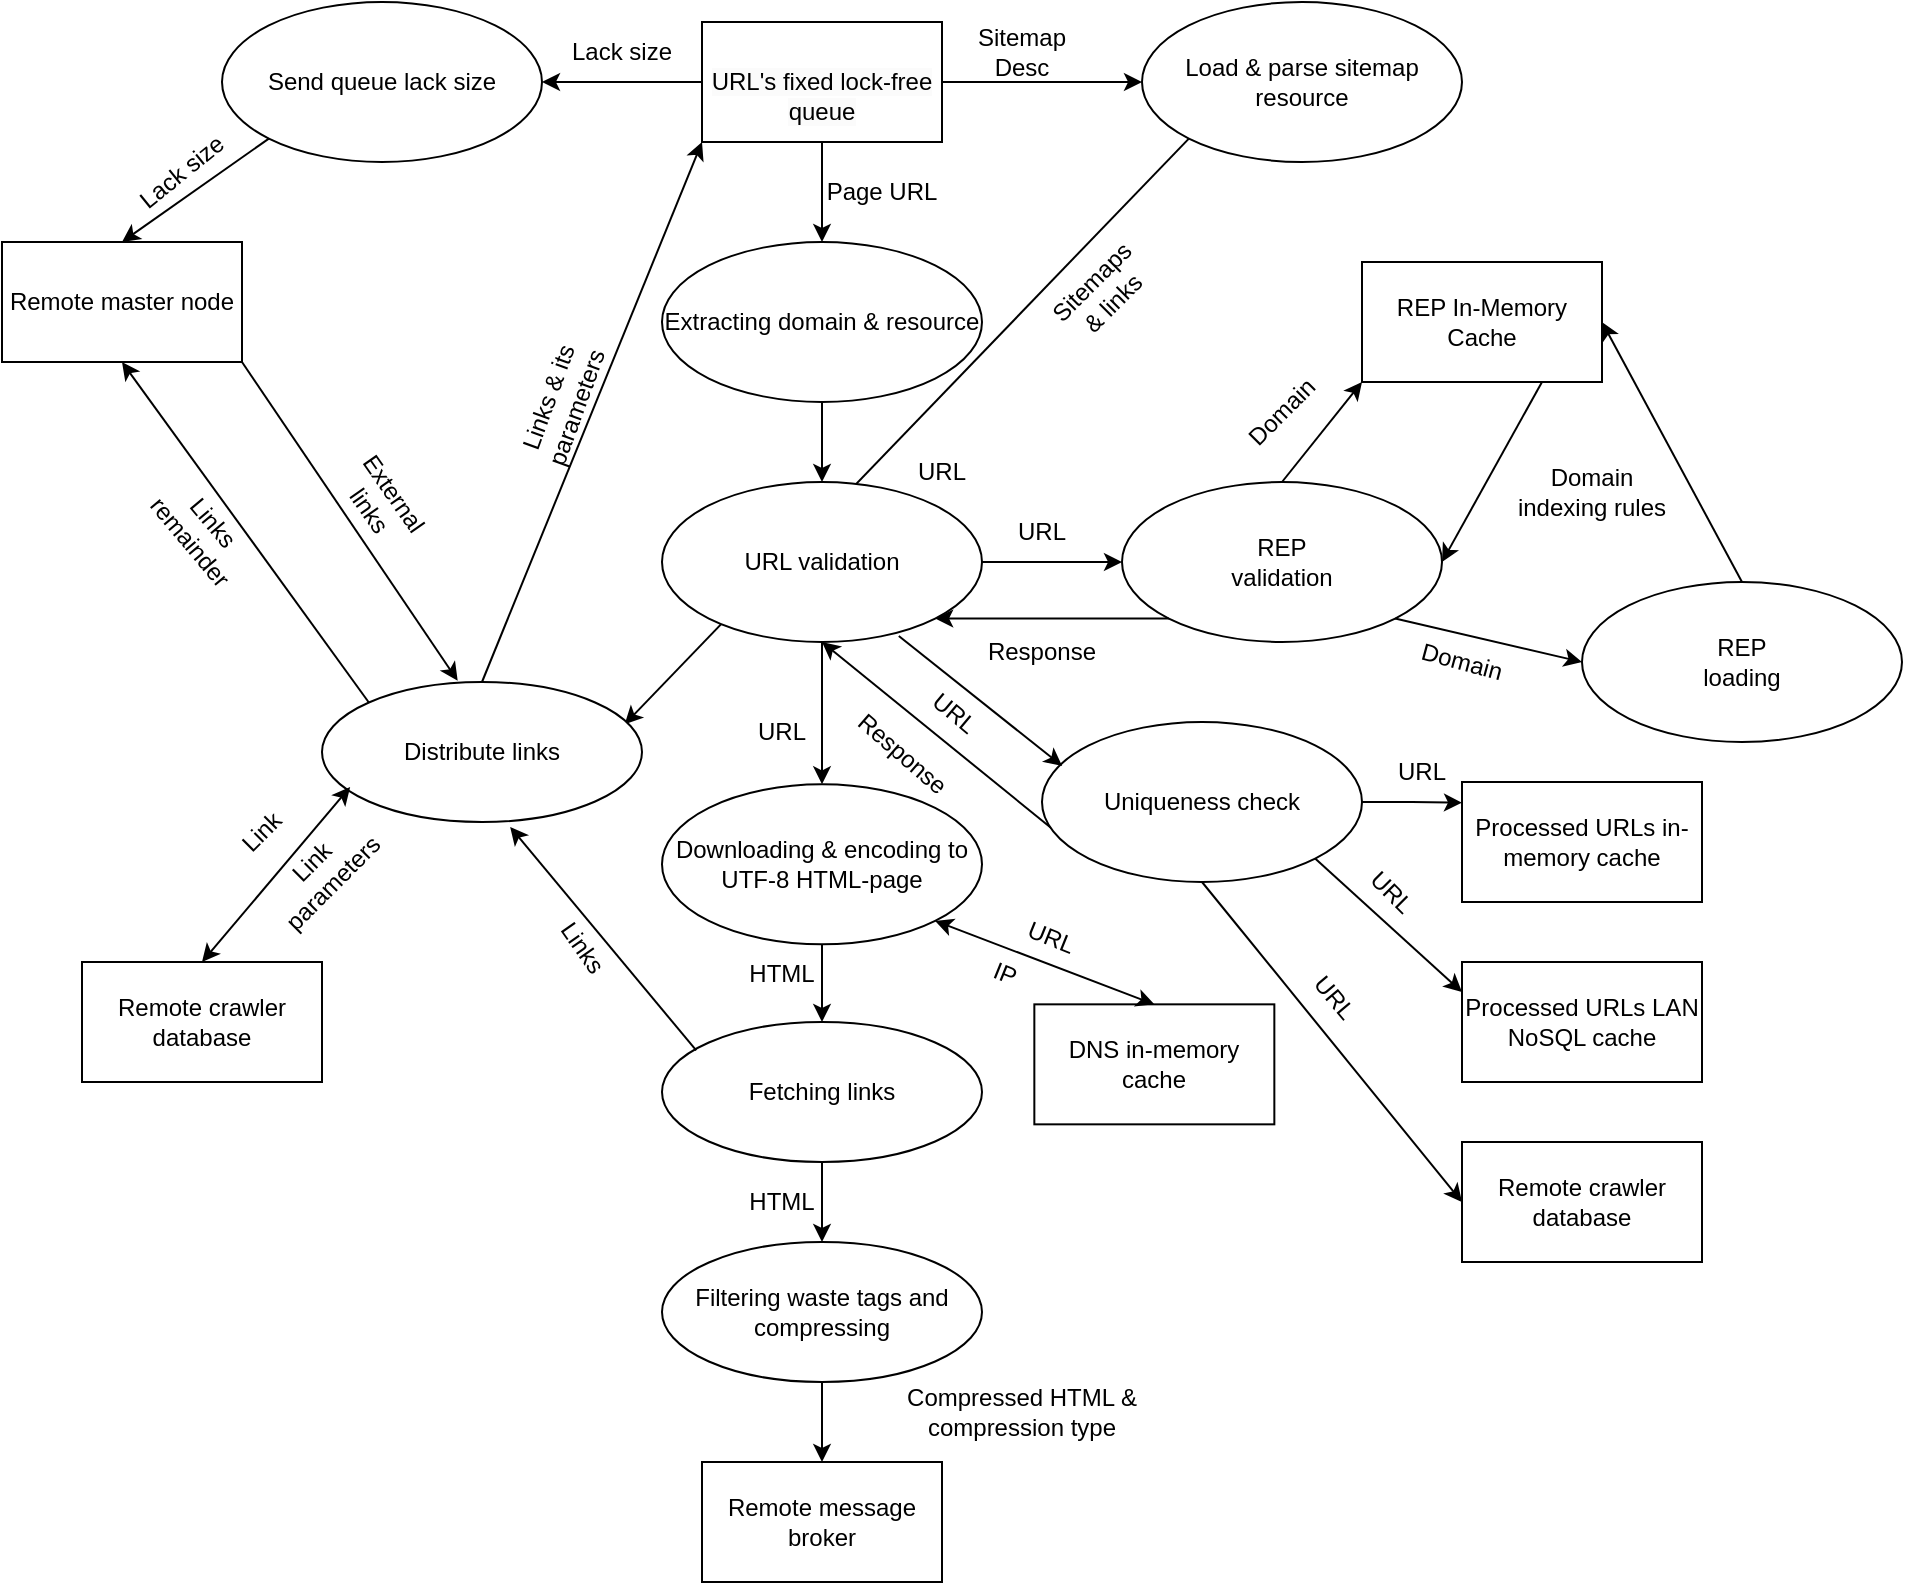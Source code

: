 <mxfile version="23.1.5" type="device">
  <diagram name="Страница — 1" id="eZ_tVCg_h0X2Gm_dTags">
    <mxGraphModel dx="2022" dy="703" grid="1" gridSize="10" guides="1" tooltips="1" connect="1" arrows="1" fold="1" page="1" pageScale="1" pageWidth="827" pageHeight="1169" math="0" shadow="0">
      <root>
        <mxCell id="0" />
        <mxCell id="1" parent="0" />
        <mxCell id="CQ96czjofzC0-EzZkyOq-5" value="" style="endArrow=classic;html=1;rounded=0;exitX=0;exitY=1;exitDx=0;exitDy=0;entryX=0.946;entryY=0.302;entryDx=0;entryDy=0;entryPerimeter=0;" edge="1" parent="1" source="CQ96czjofzC0-EzZkyOq-1" target="QSmbt6kom0b3aY5u2v_s-62">
          <mxGeometry width="50" height="50" relative="1" as="geometry">
            <mxPoint x="300" y="340" as="sourcePoint" />
            <mxPoint x="350" y="290" as="targetPoint" />
          </mxGeometry>
        </mxCell>
        <mxCell id="QSmbt6kom0b3aY5u2v_s-1" value="Extracting domain &amp;amp; resource" style="ellipse;whiteSpace=wrap;html=1;" parent="1" vertex="1">
          <mxGeometry x="80" y="280" width="160" height="80" as="geometry" />
        </mxCell>
        <mxCell id="QSmbt6kom0b3aY5u2v_s-2" value="" style="endArrow=classic;html=1;rounded=0;entryX=0.5;entryY=0;entryDx=0;entryDy=0;exitX=0.5;exitY=1;exitDx=0;exitDy=0;" parent="1" source="QSmbt6kom0b3aY5u2v_s-5" target="QSmbt6kom0b3aY5u2v_s-1" edge="1">
          <mxGeometry width="50" height="50" relative="1" as="geometry">
            <mxPoint x="140" y="240" as="sourcePoint" />
            <mxPoint x="150" y="190" as="targetPoint" />
          </mxGeometry>
        </mxCell>
        <mxCell id="QSmbt6kom0b3aY5u2v_s-3" value="URL" style="text;html=1;strokeColor=none;fillColor=none;align=center;verticalAlign=middle;whiteSpace=wrap;rounded=0;" parent="1" vertex="1">
          <mxGeometry x="240" y="410" width="60" height="30" as="geometry" />
        </mxCell>
        <mxCell id="QSmbt6kom0b3aY5u2v_s-17" value="URL" style="text;html=1;strokeColor=none;fillColor=none;align=center;verticalAlign=middle;whiteSpace=wrap;rounded=0;" parent="1" vertex="1">
          <mxGeometry x="190" y="370" width="60" height="50" as="geometry" />
        </mxCell>
        <mxCell id="QSmbt6kom0b3aY5u2v_s-5" value="&lt;br&gt;&lt;span style=&quot;color: rgb(0, 0, 0); font-family: Helvetica; font-size: 12px; font-style: normal; font-variant-ligatures: normal; font-variant-caps: normal; font-weight: 400; letter-spacing: normal; orphans: 2; text-align: center; text-indent: 0px; text-transform: none; widows: 2; word-spacing: 0px; -webkit-text-stroke-width: 0px; background-color: rgb(251, 251, 251); text-decoration-thickness: initial; text-decoration-style: initial; text-decoration-color: initial; float: none; display: inline !important;&quot;&gt;URL&#39;s fixed lock-free queue&lt;/span&gt;" style="rounded=0;whiteSpace=wrap;html=1;" parent="1" vertex="1">
          <mxGeometry x="100" y="170" width="120" height="60" as="geometry" />
        </mxCell>
        <mxCell id="QSmbt6kom0b3aY5u2v_s-9" value="" style="endArrow=classic;html=1;rounded=0;exitX=0.5;exitY=1;exitDx=0;exitDy=0;entryX=0.5;entryY=0;entryDx=0;entryDy=0;" parent="1" source="QSmbt6kom0b3aY5u2v_s-1" target="QSmbt6kom0b3aY5u2v_s-10" edge="1">
          <mxGeometry width="50" height="50" relative="1" as="geometry">
            <mxPoint x="240" y="490" as="sourcePoint" />
            <mxPoint x="160" y="400" as="targetPoint" />
          </mxGeometry>
        </mxCell>
        <mxCell id="QSmbt6kom0b3aY5u2v_s-10" value="URL validation" style="ellipse;whiteSpace=wrap;html=1;" parent="1" vertex="1">
          <mxGeometry x="80" y="400" width="160" height="80" as="geometry" />
        </mxCell>
        <mxCell id="QSmbt6kom0b3aY5u2v_s-12" value="REP In-Memory Cache" style="rounded=0;whiteSpace=wrap;html=1;" parent="1" vertex="1">
          <mxGeometry x="430" y="290" width="120" height="60" as="geometry" />
        </mxCell>
        <mxCell id="QSmbt6kom0b3aY5u2v_s-14" value="REP&lt;br&gt;validation" style="ellipse;whiteSpace=wrap;html=1;" parent="1" vertex="1">
          <mxGeometry x="310" y="400" width="160" height="80" as="geometry" />
        </mxCell>
        <mxCell id="QSmbt6kom0b3aY5u2v_s-15" value="" style="endArrow=classic;html=1;rounded=0;exitX=1;exitY=0.5;exitDx=0;exitDy=0;entryX=0;entryY=0.5;entryDx=0;entryDy=0;" parent="1" source="QSmbt6kom0b3aY5u2v_s-10" target="QSmbt6kom0b3aY5u2v_s-14" edge="1">
          <mxGeometry width="50" height="50" relative="1" as="geometry">
            <mxPoint x="260" y="460" as="sourcePoint" />
            <mxPoint x="300" y="540" as="targetPoint" />
          </mxGeometry>
        </mxCell>
        <mxCell id="QSmbt6kom0b3aY5u2v_s-16" value="Page URL" style="text;html=1;strokeColor=none;fillColor=none;align=center;verticalAlign=middle;whiteSpace=wrap;rounded=0;" parent="1" vertex="1">
          <mxGeometry x="160" y="240" width="60" height="30" as="geometry" />
        </mxCell>
        <mxCell id="QSmbt6kom0b3aY5u2v_s-19" value="" style="endArrow=classic;html=1;rounded=0;exitX=0.5;exitY=0;exitDx=0;exitDy=0;entryX=0;entryY=1;entryDx=0;entryDy=0;" parent="1" source="QSmbt6kom0b3aY5u2v_s-14" target="QSmbt6kom0b3aY5u2v_s-12" edge="1">
          <mxGeometry width="50" height="50" relative="1" as="geometry">
            <mxPoint x="510" y="430" as="sourcePoint" />
            <mxPoint x="560" y="380" as="targetPoint" />
          </mxGeometry>
        </mxCell>
        <mxCell id="QSmbt6kom0b3aY5u2v_s-20" value="Domain" style="text;html=1;strokeColor=none;fillColor=none;align=center;verticalAlign=middle;whiteSpace=wrap;rounded=0;rotation=-45;" parent="1" vertex="1">
          <mxGeometry x="360" y="350" width="60" height="30" as="geometry" />
        </mxCell>
        <mxCell id="QSmbt6kom0b3aY5u2v_s-22" value="" style="endArrow=classic;html=1;rounded=0;entryX=1;entryY=0.5;entryDx=0;entryDy=0;exitX=0.75;exitY=1;exitDx=0;exitDy=0;" parent="1" source="QSmbt6kom0b3aY5u2v_s-12" target="QSmbt6kom0b3aY5u2v_s-14" edge="1">
          <mxGeometry width="50" height="50" relative="1" as="geometry">
            <mxPoint x="670" y="500" as="sourcePoint" />
            <mxPoint x="720" y="450" as="targetPoint" />
          </mxGeometry>
        </mxCell>
        <mxCell id="QSmbt6kom0b3aY5u2v_s-23" value="Domain indexing rules" style="text;html=1;strokeColor=none;fillColor=none;align=center;verticalAlign=middle;whiteSpace=wrap;rounded=0;" parent="1" vertex="1">
          <mxGeometry x="500" y="390" width="90" height="30" as="geometry" />
        </mxCell>
        <mxCell id="QSmbt6kom0b3aY5u2v_s-25" value="REP&lt;br&gt;loading" style="ellipse;whiteSpace=wrap;html=1;" parent="1" vertex="1">
          <mxGeometry x="540" y="450" width="160" height="80" as="geometry" />
        </mxCell>
        <mxCell id="QSmbt6kom0b3aY5u2v_s-26" value="" style="endArrow=classic;html=1;rounded=0;exitX=1;exitY=1;exitDx=0;exitDy=0;entryX=0;entryY=0.5;entryDx=0;entryDy=0;" parent="1" source="QSmbt6kom0b3aY5u2v_s-14" target="QSmbt6kom0b3aY5u2v_s-25" edge="1">
          <mxGeometry width="50" height="50" relative="1" as="geometry">
            <mxPoint x="360" y="620" as="sourcePoint" />
            <mxPoint x="410" y="570" as="targetPoint" />
          </mxGeometry>
        </mxCell>
        <mxCell id="QSmbt6kom0b3aY5u2v_s-27" value="Domain" style="text;html=1;strokeColor=none;fillColor=none;align=center;verticalAlign=middle;whiteSpace=wrap;rounded=0;rotation=15;" parent="1" vertex="1">
          <mxGeometry x="450" y="475" width="60" height="30" as="geometry" />
        </mxCell>
        <mxCell id="QSmbt6kom0b3aY5u2v_s-28" value="" style="endArrow=classic;html=1;rounded=0;entryX=1;entryY=0.5;entryDx=0;entryDy=0;exitX=0.5;exitY=0;exitDx=0;exitDy=0;" parent="1" source="QSmbt6kom0b3aY5u2v_s-25" target="QSmbt6kom0b3aY5u2v_s-12" edge="1">
          <mxGeometry width="50" height="50" relative="1" as="geometry">
            <mxPoint x="690" y="430" as="sourcePoint" />
            <mxPoint x="740" y="380" as="targetPoint" />
          </mxGeometry>
        </mxCell>
        <mxCell id="QSmbt6kom0b3aY5u2v_s-29" value="" style="endArrow=classic;html=1;rounded=0;exitX=0;exitY=1;exitDx=0;exitDy=0;entryX=1;entryY=1;entryDx=0;entryDy=0;" parent="1" source="QSmbt6kom0b3aY5u2v_s-14" target="QSmbt6kom0b3aY5u2v_s-10" edge="1">
          <mxGeometry width="50" height="50" relative="1" as="geometry">
            <mxPoint x="280" y="580" as="sourcePoint" />
            <mxPoint x="330" y="530" as="targetPoint" />
          </mxGeometry>
        </mxCell>
        <mxCell id="QSmbt6kom0b3aY5u2v_s-30" value="Response" style="text;html=1;strokeColor=none;fillColor=none;align=center;verticalAlign=middle;whiteSpace=wrap;rounded=0;" parent="1" vertex="1">
          <mxGeometry x="240" y="470" width="60" height="30" as="geometry" />
        </mxCell>
        <mxCell id="QSmbt6kom0b3aY5u2v_s-38" style="rounded=0;orthogonalLoop=1;jettySize=auto;html=1;exitX=1;exitY=1;exitDx=0;exitDy=0;entryX=0;entryY=0.25;entryDx=0;entryDy=0;" parent="1" source="QSmbt6kom0b3aY5u2v_s-31" target="QSmbt6kom0b3aY5u2v_s-35" edge="1">
          <mxGeometry relative="1" as="geometry">
            <mxPoint x="406.667" y="680" as="targetPoint" />
          </mxGeometry>
        </mxCell>
        <mxCell id="QSmbt6kom0b3aY5u2v_s-39" style="rounded=0;orthogonalLoop=1;jettySize=auto;html=1;exitX=0.5;exitY=1;exitDx=0;exitDy=0;entryX=0;entryY=0.5;entryDx=0;entryDy=0;" parent="1" source="QSmbt6kom0b3aY5u2v_s-31" target="QSmbt6kom0b3aY5u2v_s-36" edge="1">
          <mxGeometry relative="1" as="geometry">
            <mxPoint x="460" y="750" as="targetPoint" />
          </mxGeometry>
        </mxCell>
        <mxCell id="QSmbt6kom0b3aY5u2v_s-45" style="rounded=0;orthogonalLoop=1;jettySize=auto;html=1;exitX=0;exitY=1;exitDx=0;exitDy=0;entryX=0.5;entryY=1;entryDx=0;entryDy=0;" parent="1" source="QSmbt6kom0b3aY5u2v_s-31" target="QSmbt6kom0b3aY5u2v_s-10" edge="1">
          <mxGeometry relative="1" as="geometry" />
        </mxCell>
        <mxCell id="QSmbt6kom0b3aY5u2v_s-31" value="Uniqueness check" style="ellipse;whiteSpace=wrap;html=1;" parent="1" vertex="1">
          <mxGeometry x="270" y="520" width="160" height="80" as="geometry" />
        </mxCell>
        <mxCell id="QSmbt6kom0b3aY5u2v_s-32" value="" style="endArrow=classic;html=1;rounded=0;exitX=0.74;exitY=0.963;exitDx=0;exitDy=0;exitPerimeter=0;entryX=0.063;entryY=0.275;entryDx=0;entryDy=0;entryPerimeter=0;" parent="1" source="QSmbt6kom0b3aY5u2v_s-10" target="QSmbt6kom0b3aY5u2v_s-31" edge="1">
          <mxGeometry width="50" height="50" relative="1" as="geometry">
            <mxPoint x="400" y="460" as="sourcePoint" />
            <mxPoint x="450" y="410" as="targetPoint" />
          </mxGeometry>
        </mxCell>
        <mxCell id="QSmbt6kom0b3aY5u2v_s-33" value="URL" style="text;html=1;strokeColor=none;fillColor=none;align=center;verticalAlign=middle;whiteSpace=wrap;rounded=0;rotation=40;" parent="1" vertex="1">
          <mxGeometry x="196.42" y="511.17" width="60" height="10" as="geometry" />
        </mxCell>
        <mxCell id="QSmbt6kom0b3aY5u2v_s-34" value="Processed URLs in-memory cache" style="rounded=0;whiteSpace=wrap;html=1;" parent="1" vertex="1">
          <mxGeometry x="480" y="550" width="120" height="60" as="geometry" />
        </mxCell>
        <mxCell id="QSmbt6kom0b3aY5u2v_s-35" value="Processed URLs LAN NoSQL cache" style="rounded=0;whiteSpace=wrap;html=1;" parent="1" vertex="1">
          <mxGeometry x="480" y="640" width="120" height="60" as="geometry" />
        </mxCell>
        <mxCell id="QSmbt6kom0b3aY5u2v_s-36" value="Remote crawler database" style="rounded=0;whiteSpace=wrap;html=1;" parent="1" vertex="1">
          <mxGeometry x="480" y="730" width="120" height="60" as="geometry" />
        </mxCell>
        <mxCell id="QSmbt6kom0b3aY5u2v_s-37" style="edgeStyle=orthogonalEdgeStyle;rounded=0;orthogonalLoop=1;jettySize=auto;html=1;entryX=0;entryY=0.172;entryDx=0;entryDy=0;entryPerimeter=0;" parent="1" source="QSmbt6kom0b3aY5u2v_s-31" target="QSmbt6kom0b3aY5u2v_s-34" edge="1">
          <mxGeometry relative="1" as="geometry" />
        </mxCell>
        <mxCell id="QSmbt6kom0b3aY5u2v_s-41" value="URL" style="text;html=1;strokeColor=none;fillColor=none;align=center;verticalAlign=middle;whiteSpace=wrap;rounded=0;" parent="1" vertex="1">
          <mxGeometry x="430" y="530" width="60" height="30" as="geometry" />
        </mxCell>
        <mxCell id="QSmbt6kom0b3aY5u2v_s-42" value="URL" style="text;html=1;strokeColor=none;fillColor=none;align=center;verticalAlign=middle;whiteSpace=wrap;rounded=0;rotation=45;" parent="1" vertex="1">
          <mxGeometry x="414.52" y="597.73" width="60" height="14.5" as="geometry" />
        </mxCell>
        <mxCell id="QSmbt6kom0b3aY5u2v_s-43" value="URL" style="text;html=1;strokeColor=none;fillColor=none;align=center;verticalAlign=middle;whiteSpace=wrap;rounded=0;rotation=50;" parent="1" vertex="1">
          <mxGeometry x="386.17" y="648.21" width="60" height="20" as="geometry" />
        </mxCell>
        <mxCell id="QSmbt6kom0b3aY5u2v_s-46" value="Response" style="text;html=1;strokeColor=none;fillColor=none;align=center;verticalAlign=middle;whiteSpace=wrap;rounded=0;rotation=41;" parent="1" vertex="1">
          <mxGeometry x="170" y="521.17" width="60" height="30" as="geometry" />
        </mxCell>
        <mxCell id="QSmbt6kom0b3aY5u2v_s-47" value="" style="endArrow=classic;html=1;rounded=0;exitX=0.5;exitY=1;exitDx=0;exitDy=0;entryX=0.5;entryY=0;entryDx=0;entryDy=0;" parent="1" source="QSmbt6kom0b3aY5u2v_s-10" target="QSmbt6kom0b3aY5u2v_s-48" edge="1">
          <mxGeometry width="50" height="50" relative="1" as="geometry">
            <mxPoint x="120" y="650" as="sourcePoint" />
            <mxPoint x="160" y="560" as="targetPoint" />
          </mxGeometry>
        </mxCell>
        <mxCell id="QSmbt6kom0b3aY5u2v_s-48" value="Downloading &amp;amp; encoding to UTF-8 HTML-page" style="ellipse;whiteSpace=wrap;html=1;" parent="1" vertex="1">
          <mxGeometry x="80" y="551.17" width="160" height="80" as="geometry" />
        </mxCell>
        <mxCell id="QSmbt6kom0b3aY5u2v_s-49" value="URL" style="text;html=1;strokeColor=none;fillColor=none;align=center;verticalAlign=middle;whiteSpace=wrap;rounded=0;" parent="1" vertex="1">
          <mxGeometry x="110" y="500" width="60" height="50" as="geometry" />
        </mxCell>
        <mxCell id="QSmbt6kom0b3aY5u2v_s-50" value="Fetching links" style="ellipse;whiteSpace=wrap;html=1;" parent="1" vertex="1">
          <mxGeometry x="80" y="670" width="160" height="70" as="geometry" />
        </mxCell>
        <mxCell id="QSmbt6kom0b3aY5u2v_s-51" value="" style="endArrow=classic;html=1;rounded=0;exitX=0.5;exitY=1;exitDx=0;exitDy=0;entryX=0.5;entryY=0;entryDx=0;entryDy=0;" parent="1" source="QSmbt6kom0b3aY5u2v_s-48" target="QSmbt6kom0b3aY5u2v_s-50" edge="1">
          <mxGeometry width="50" height="50" relative="1" as="geometry">
            <mxPoint x="60" y="690" as="sourcePoint" />
            <mxPoint x="110" y="640" as="targetPoint" />
          </mxGeometry>
        </mxCell>
        <mxCell id="QSmbt6kom0b3aY5u2v_s-52" value="" style="endArrow=classic;html=1;rounded=0;exitX=0.5;exitY=1;exitDx=0;exitDy=0;entryX=0.5;entryY=0;entryDx=0;entryDy=0;" parent="1" source="QSmbt6kom0b3aY5u2v_s-50" target="QSmbt6kom0b3aY5u2v_s-55" edge="1">
          <mxGeometry width="50" height="50" relative="1" as="geometry">
            <mxPoint x="100" y="860" as="sourcePoint" />
            <mxPoint x="160" y="800" as="targetPoint" />
          </mxGeometry>
        </mxCell>
        <mxCell id="QSmbt6kom0b3aY5u2v_s-53" value="HTML" style="text;html=1;strokeColor=none;fillColor=none;align=center;verticalAlign=middle;whiteSpace=wrap;rounded=0;" parent="1" vertex="1">
          <mxGeometry x="110" y="631.17" width="60" height="30" as="geometry" />
        </mxCell>
        <mxCell id="QSmbt6kom0b3aY5u2v_s-54" value="HTML" style="text;html=1;strokeColor=none;fillColor=none;align=center;verticalAlign=middle;whiteSpace=wrap;rounded=0;" parent="1" vertex="1">
          <mxGeometry x="110" y="745" width="60" height="30" as="geometry" />
        </mxCell>
        <mxCell id="QSmbt6kom0b3aY5u2v_s-58" style="edgeStyle=orthogonalEdgeStyle;rounded=0;orthogonalLoop=1;jettySize=auto;html=1;exitX=0.5;exitY=1;exitDx=0;exitDy=0;" parent="1" source="QSmbt6kom0b3aY5u2v_s-55" target="QSmbt6kom0b3aY5u2v_s-57" edge="1">
          <mxGeometry relative="1" as="geometry" />
        </mxCell>
        <mxCell id="QSmbt6kom0b3aY5u2v_s-55" value="Filtering waste tags and compressing" style="ellipse;whiteSpace=wrap;html=1;" parent="1" vertex="1">
          <mxGeometry x="80" y="780" width="160" height="70" as="geometry" />
        </mxCell>
        <mxCell id="QSmbt6kom0b3aY5u2v_s-57" value="Remote message broker" style="rounded=0;whiteSpace=wrap;html=1;" parent="1" vertex="1">
          <mxGeometry x="100" y="890" width="120" height="60" as="geometry" />
        </mxCell>
        <mxCell id="QSmbt6kom0b3aY5u2v_s-59" value="Compressed HTML &amp;amp; compression type" style="text;html=1;strokeColor=none;fillColor=none;align=center;verticalAlign=middle;whiteSpace=wrap;rounded=0;" parent="1" vertex="1">
          <mxGeometry x="190" y="850" width="140" height="30" as="geometry" />
        </mxCell>
        <mxCell id="QSmbt6kom0b3aY5u2v_s-61" value="" style="endArrow=classic;html=1;rounded=0;exitX=0.107;exitY=0.203;exitDx=0;exitDy=0;entryX=0.588;entryY=1.035;entryDx=0;entryDy=0;exitPerimeter=0;entryPerimeter=0;" parent="1" source="QSmbt6kom0b3aY5u2v_s-50" target="QSmbt6kom0b3aY5u2v_s-62" edge="1">
          <mxGeometry width="50" height="50" relative="1" as="geometry">
            <mxPoint x="20" y="660" as="sourcePoint" />
            <mxPoint x="70" y="610" as="targetPoint" />
          </mxGeometry>
        </mxCell>
        <mxCell id="QSmbt6kom0b3aY5u2v_s-62" value="Distribute links" style="ellipse;whiteSpace=wrap;html=1;" parent="1" vertex="1">
          <mxGeometry x="-90" y="500" width="160" height="70" as="geometry" />
        </mxCell>
        <mxCell id="QSmbt6kom0b3aY5u2v_s-63" value="Links" style="text;html=1;strokeColor=none;fillColor=none;align=center;verticalAlign=middle;whiteSpace=wrap;rounded=0;rotation=55;" parent="1" vertex="1">
          <mxGeometry x="10" y="618.21" width="60" height="30" as="geometry" />
        </mxCell>
        <mxCell id="QSmbt6kom0b3aY5u2v_s-64" value="" style="endArrow=classic;html=1;rounded=0;exitX=0.5;exitY=0;exitDx=0;exitDy=0;entryX=0;entryY=1;entryDx=0;entryDy=0;" parent="1" source="QSmbt6kom0b3aY5u2v_s-62" target="QSmbt6kom0b3aY5u2v_s-5" edge="1">
          <mxGeometry width="50" height="50" relative="1" as="geometry">
            <mxPoint x="-70" y="440" as="sourcePoint" />
            <mxPoint x="-20" y="390" as="targetPoint" />
          </mxGeometry>
        </mxCell>
        <mxCell id="QSmbt6kom0b3aY5u2v_s-65" value="Links &amp;amp; its parameters" style="text;html=1;strokeColor=none;fillColor=none;align=center;verticalAlign=middle;whiteSpace=wrap;rounded=0;rotation=-70;" parent="1" vertex="1">
          <mxGeometry y="350.0" width="60" height="20" as="geometry" />
        </mxCell>
        <mxCell id="QSmbt6kom0b3aY5u2v_s-66" value="Remote master node" style="rounded=0;whiteSpace=wrap;html=1;" parent="1" vertex="1">
          <mxGeometry x="-250" y="280" width="120" height="60" as="geometry" />
        </mxCell>
        <mxCell id="QSmbt6kom0b3aY5u2v_s-67" value="" style="endArrow=classic;html=1;rounded=0;entryX=0.5;entryY=1;entryDx=0;entryDy=0;exitX=0;exitY=0;exitDx=0;exitDy=0;" parent="1" source="QSmbt6kom0b3aY5u2v_s-62" target="QSmbt6kom0b3aY5u2v_s-66" edge="1">
          <mxGeometry width="50" height="50" relative="1" as="geometry">
            <mxPoint x="-56" y="505" as="sourcePoint" />
            <mxPoint x="-120" y="630" as="targetPoint" />
          </mxGeometry>
        </mxCell>
        <mxCell id="QSmbt6kom0b3aY5u2v_s-68" value="Links&lt;br&gt;remainder" style="text;html=1;strokeColor=none;fillColor=none;align=center;verticalAlign=middle;whiteSpace=wrap;rounded=0;rotation=50;" parent="1" vertex="1">
          <mxGeometry x="-180" y="410" width="60" height="30" as="geometry" />
        </mxCell>
        <mxCell id="QSmbt6kom0b3aY5u2v_s-71" value="" style="endArrow=classic;html=1;rounded=0;exitX=1;exitY=1;exitDx=0;exitDy=0;entryX=0.424;entryY=-0.009;entryDx=0;entryDy=0;entryPerimeter=0;" parent="1" source="QSmbt6kom0b3aY5u2v_s-66" target="QSmbt6kom0b3aY5u2v_s-62" edge="1">
          <mxGeometry width="50" height="50" relative="1" as="geometry">
            <mxPoint x="-70" y="390" as="sourcePoint" />
            <mxPoint x="40" y="120" as="targetPoint" />
          </mxGeometry>
        </mxCell>
        <mxCell id="QSmbt6kom0b3aY5u2v_s-72" value="External links" style="text;html=1;strokeColor=none;fillColor=none;align=center;verticalAlign=middle;whiteSpace=wrap;rounded=0;rotation=55;" parent="1" vertex="1">
          <mxGeometry x="-90" y="400.0" width="60" height="20" as="geometry" />
        </mxCell>
        <mxCell id="QSmbt6kom0b3aY5u2v_s-75" value="Remote crawler database" style="rounded=0;whiteSpace=wrap;html=1;" parent="1" vertex="1">
          <mxGeometry x="-210" y="640.0" width="120" height="60" as="geometry" />
        </mxCell>
        <mxCell id="QSmbt6kom0b3aY5u2v_s-77" value="" style="endArrow=classic;startArrow=classic;html=1;rounded=0;entryX=0.088;entryY=0.75;entryDx=0;entryDy=0;entryPerimeter=0;exitX=0.5;exitY=0;exitDx=0;exitDy=0;" parent="1" source="QSmbt6kom0b3aY5u2v_s-75" target="QSmbt6kom0b3aY5u2v_s-62" edge="1">
          <mxGeometry width="50" height="50" relative="1" as="geometry">
            <mxPoint x="-190" y="620" as="sourcePoint" />
            <mxPoint x="-140" y="570" as="targetPoint" />
          </mxGeometry>
        </mxCell>
        <mxCell id="QSmbt6kom0b3aY5u2v_s-78" value="Link" style="text;html=1;strokeColor=none;fillColor=none;align=center;verticalAlign=middle;whiteSpace=wrap;rounded=0;rotation=-45;" parent="1" vertex="1">
          <mxGeometry x="-140" y="565" width="40" height="20" as="geometry" />
        </mxCell>
        <mxCell id="QSmbt6kom0b3aY5u2v_s-79" value="Link parameters" style="text;html=1;strokeColor=none;fillColor=none;align=center;verticalAlign=middle;whiteSpace=wrap;rounded=0;rotation=-45;" parent="1" vertex="1">
          <mxGeometry x="-110" y="585" width="40" height="20" as="geometry" />
        </mxCell>
        <mxCell id="QSmbt6kom0b3aY5u2v_s-81" value="DNS in-memory cache" style="rounded=0;whiteSpace=wrap;html=1;" parent="1" vertex="1">
          <mxGeometry x="266.17" y="661.17" width="120" height="60" as="geometry" />
        </mxCell>
        <mxCell id="QSmbt6kom0b3aY5u2v_s-82" value="" style="endArrow=classic;startArrow=classic;html=1;rounded=0;entryX=1;entryY=1;entryDx=0;entryDy=0;exitX=0.5;exitY=0;exitDx=0;exitDy=0;" parent="1" source="QSmbt6kom0b3aY5u2v_s-81" target="QSmbt6kom0b3aY5u2v_s-48" edge="1">
          <mxGeometry width="50" height="50" relative="1" as="geometry">
            <mxPoint y="800" as="sourcePoint" />
            <mxPoint x="50" y="750" as="targetPoint" />
          </mxGeometry>
        </mxCell>
        <mxCell id="QSmbt6kom0b3aY5u2v_s-83" value="URL" style="text;html=1;strokeColor=none;fillColor=none;align=center;verticalAlign=middle;whiteSpace=wrap;rounded=0;rotation=22;" parent="1" vertex="1">
          <mxGeometry x="256.42" y="618.21" width="36.79" height="20" as="geometry" />
        </mxCell>
        <mxCell id="QSmbt6kom0b3aY5u2v_s-86" value="IP" style="text;html=1;strokeColor=none;fillColor=none;align=center;verticalAlign=middle;whiteSpace=wrap;rounded=0;rotation=22;" parent="1" vertex="1">
          <mxGeometry x="233.21" y="636.17" width="36.79" height="20" as="geometry" />
        </mxCell>
        <mxCell id="QSmbt6kom0b3aY5u2v_s-88" value="Send queue lack size" style="ellipse;whiteSpace=wrap;html=1;" parent="1" vertex="1">
          <mxGeometry x="-140" y="160" width="160" height="80" as="geometry" />
        </mxCell>
        <mxCell id="QSmbt6kom0b3aY5u2v_s-90" value="Lack size" style="text;html=1;strokeColor=none;fillColor=none;align=center;verticalAlign=middle;whiteSpace=wrap;rounded=0;" parent="1" vertex="1">
          <mxGeometry x="30" y="170" width="60" height="30" as="geometry" />
        </mxCell>
        <mxCell id="QSmbt6kom0b3aY5u2v_s-91" value="" style="endArrow=classic;html=1;rounded=0;exitX=0;exitY=0.5;exitDx=0;exitDy=0;entryX=1;entryY=0.5;entryDx=0;entryDy=0;" parent="1" source="QSmbt6kom0b3aY5u2v_s-5" target="QSmbt6kom0b3aY5u2v_s-88" edge="1">
          <mxGeometry width="50" height="50" relative="1" as="geometry">
            <mxPoint x="-20" y="350" as="sourcePoint" />
            <mxPoint x="30" y="300" as="targetPoint" />
          </mxGeometry>
        </mxCell>
        <mxCell id="QSmbt6kom0b3aY5u2v_s-92" value="" style="endArrow=classic;html=1;rounded=0;exitX=0;exitY=1;exitDx=0;exitDy=0;entryX=0.5;entryY=0;entryDx=0;entryDy=0;" parent="1" source="QSmbt6kom0b3aY5u2v_s-88" target="QSmbt6kom0b3aY5u2v_s-66" edge="1">
          <mxGeometry width="50" height="50" relative="1" as="geometry">
            <mxPoint x="-40" y="340" as="sourcePoint" />
            <mxPoint x="10" y="290" as="targetPoint" />
          </mxGeometry>
        </mxCell>
        <mxCell id="QSmbt6kom0b3aY5u2v_s-93" value="Lack size" style="text;html=1;strokeColor=none;fillColor=none;align=center;verticalAlign=middle;whiteSpace=wrap;rounded=0;rotation=321;" parent="1" vertex="1">
          <mxGeometry x="-190" y="230" width="60" height="30" as="geometry" />
        </mxCell>
        <mxCell id="CQ96czjofzC0-EzZkyOq-1" value="Load &amp;amp; parse sitemap resource" style="ellipse;whiteSpace=wrap;html=1;" vertex="1" parent="1">
          <mxGeometry x="320" y="160" width="160" height="80" as="geometry" />
        </mxCell>
        <mxCell id="CQ96czjofzC0-EzZkyOq-2" value="" style="endArrow=classic;html=1;rounded=0;exitX=1;exitY=0.5;exitDx=0;exitDy=0;entryX=0;entryY=0.5;entryDx=0;entryDy=0;" edge="1" parent="1" source="QSmbt6kom0b3aY5u2v_s-5" target="CQ96czjofzC0-EzZkyOq-1">
          <mxGeometry width="50" height="50" relative="1" as="geometry">
            <mxPoint x="380" y="290" as="sourcePoint" />
            <mxPoint x="430" y="240" as="targetPoint" />
          </mxGeometry>
        </mxCell>
        <mxCell id="CQ96czjofzC0-EzZkyOq-3" value="Sitemap Desc" style="text;html=1;strokeColor=none;fillColor=none;align=center;verticalAlign=middle;whiteSpace=wrap;rounded=0;" vertex="1" parent="1">
          <mxGeometry x="230" y="170" width="60" height="30" as="geometry" />
        </mxCell>
        <mxCell id="CQ96czjofzC0-EzZkyOq-6" value="Sitemaps &amp;amp; links" style="text;html=1;strokeColor=none;fillColor=none;align=center;verticalAlign=middle;whiteSpace=wrap;rounded=0;rotation=-45;" vertex="1" parent="1">
          <mxGeometry x="270" y="290" width="60" height="30" as="geometry" />
        </mxCell>
      </root>
    </mxGraphModel>
  </diagram>
</mxfile>
